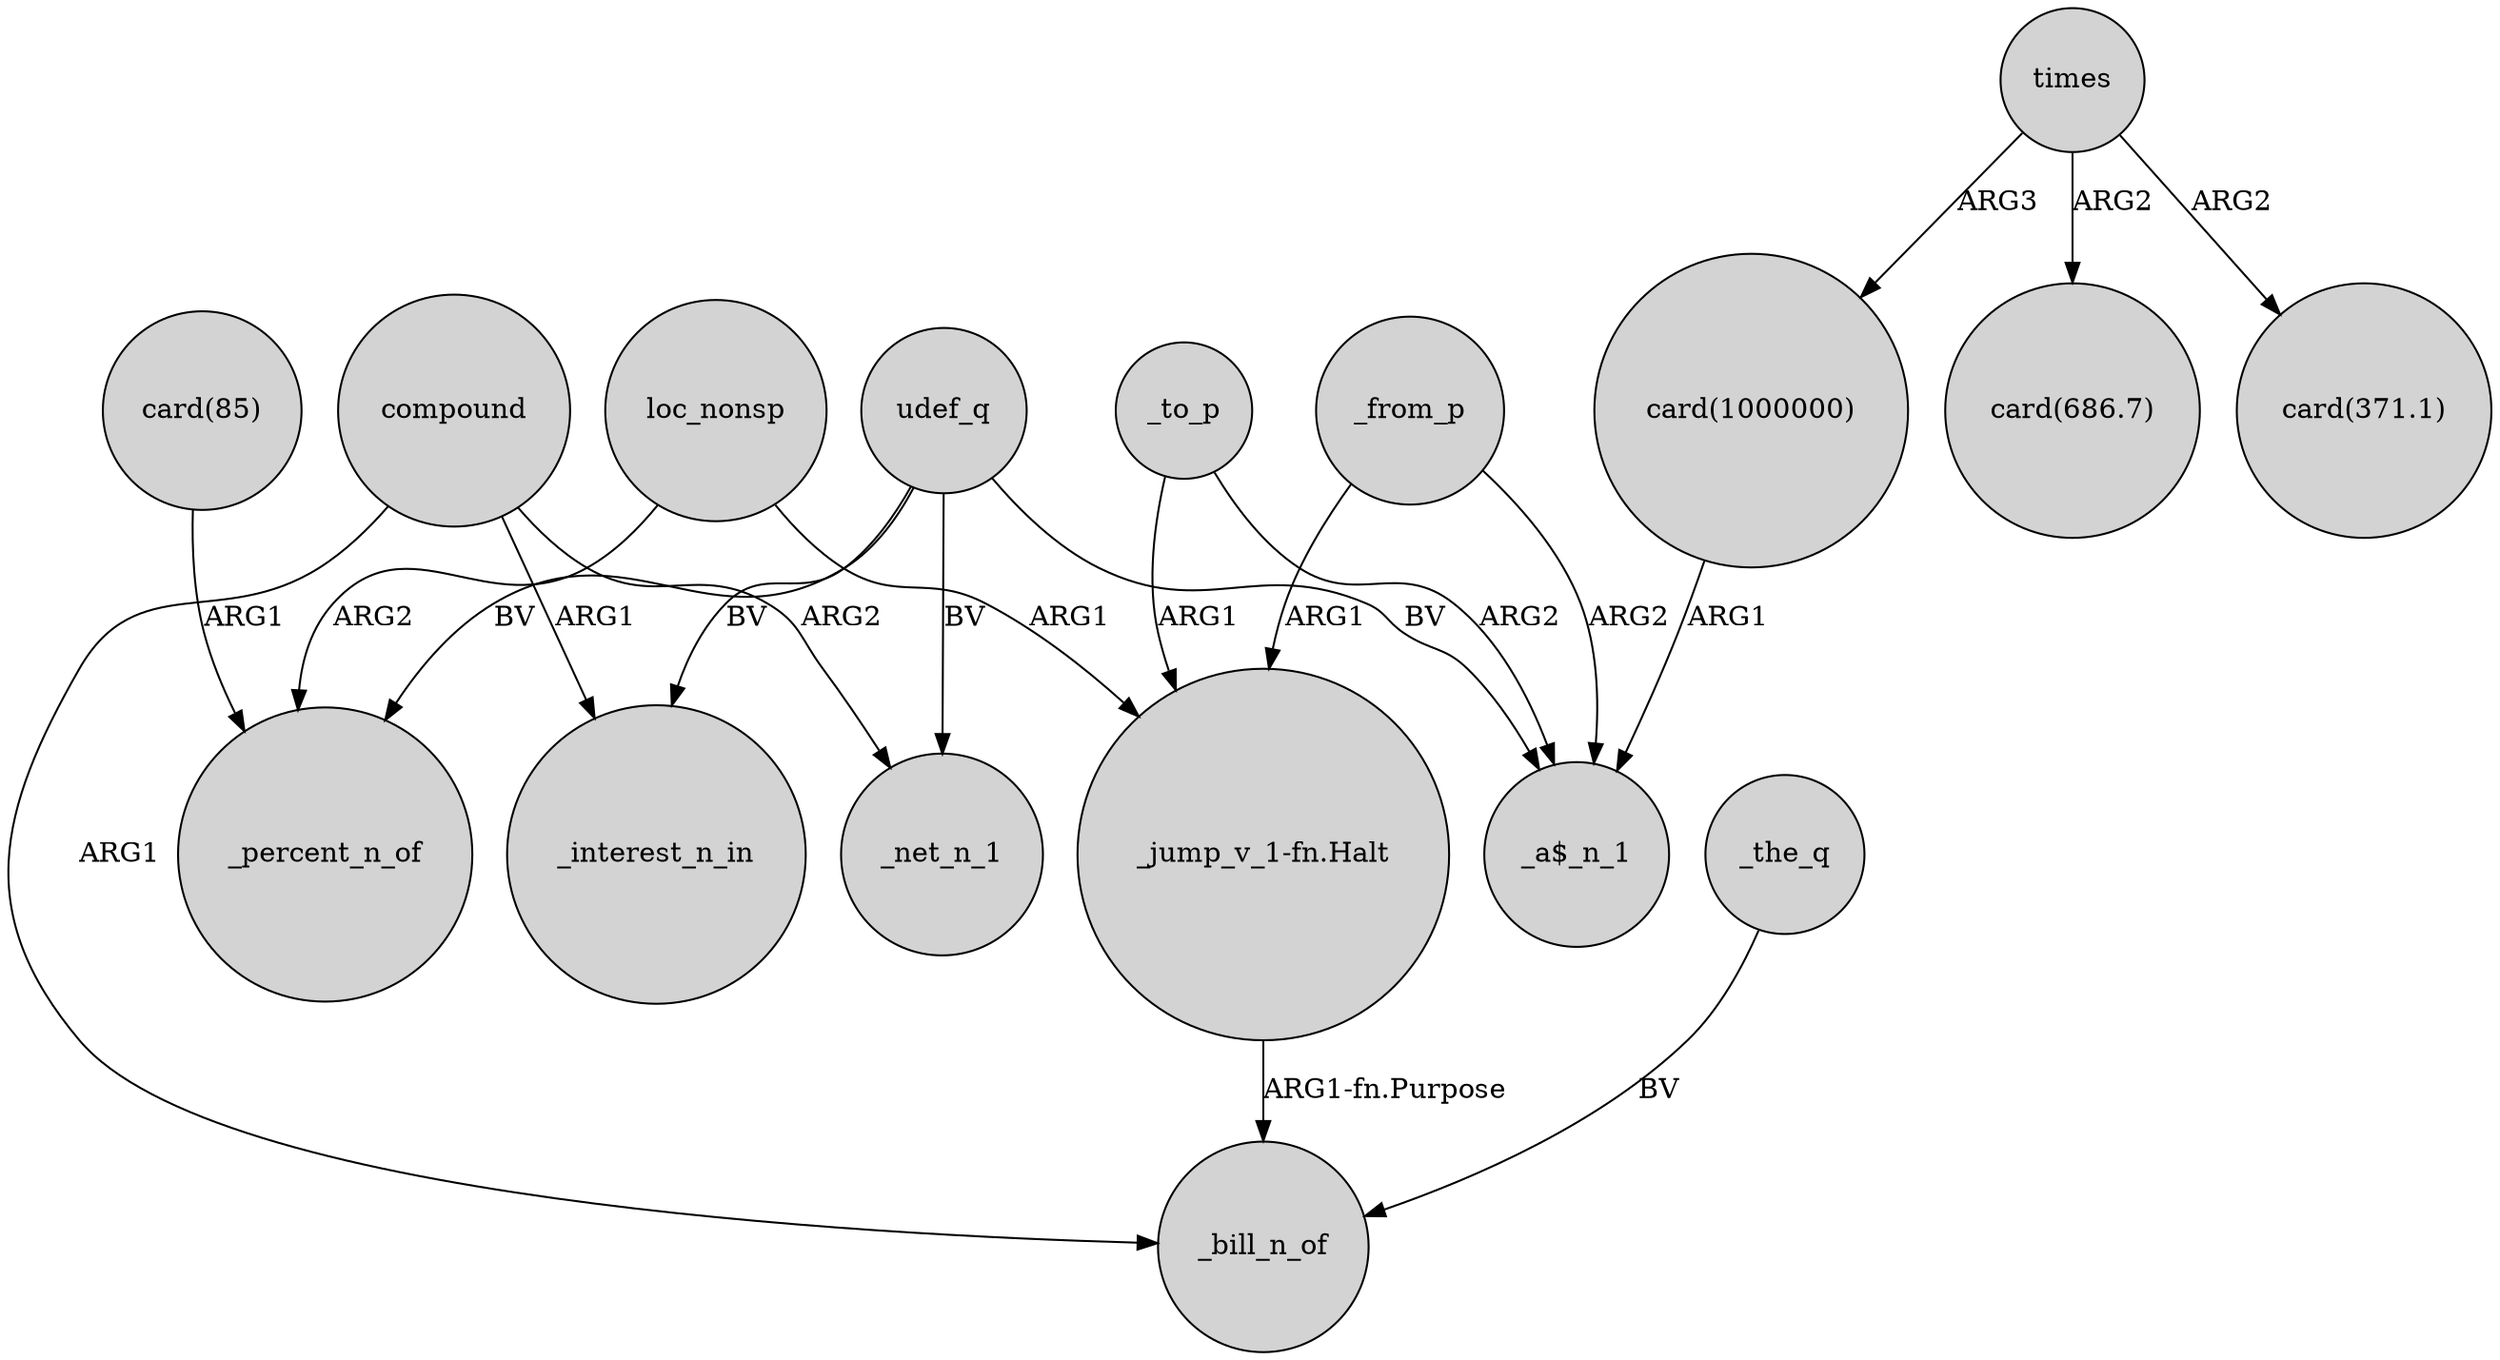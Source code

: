 digraph {
	node [shape=circle style=filled]
	"card(85)" -> _percent_n_of [label=ARG1]
	compound -> _net_n_1 [label=ARG2]
	_the_q -> _bill_n_of [label=BV]
	_to_p -> "_a$_n_1" [label=ARG2]
	_from_p -> "_a$_n_1" [label=ARG2]
	loc_nonsp -> _percent_n_of [label=ARG2]
	loc_nonsp -> "_jump_v_1-fn.Halt" [label=ARG1]
	compound -> _interest_n_in [label=ARG1]
	times -> "card(1000000)" [label=ARG3]
	_from_p -> "_jump_v_1-fn.Halt" [label=ARG1]
	udef_q -> _percent_n_of [label=BV]
	udef_q -> _net_n_1 [label=BV]
	"card(1000000)" -> "_a$_n_1" [label=ARG1]
	times -> "card(686.7)" [label=ARG2]
	udef_q -> _interest_n_in [label=BV]
	compound -> _bill_n_of [label=ARG1]
	times -> "card(371.1)" [label=ARG2]
	_to_p -> "_jump_v_1-fn.Halt" [label=ARG1]
	udef_q -> "_a$_n_1" [label=BV]
	"_jump_v_1-fn.Halt" -> _bill_n_of [label="ARG1-fn.Purpose"]
}
